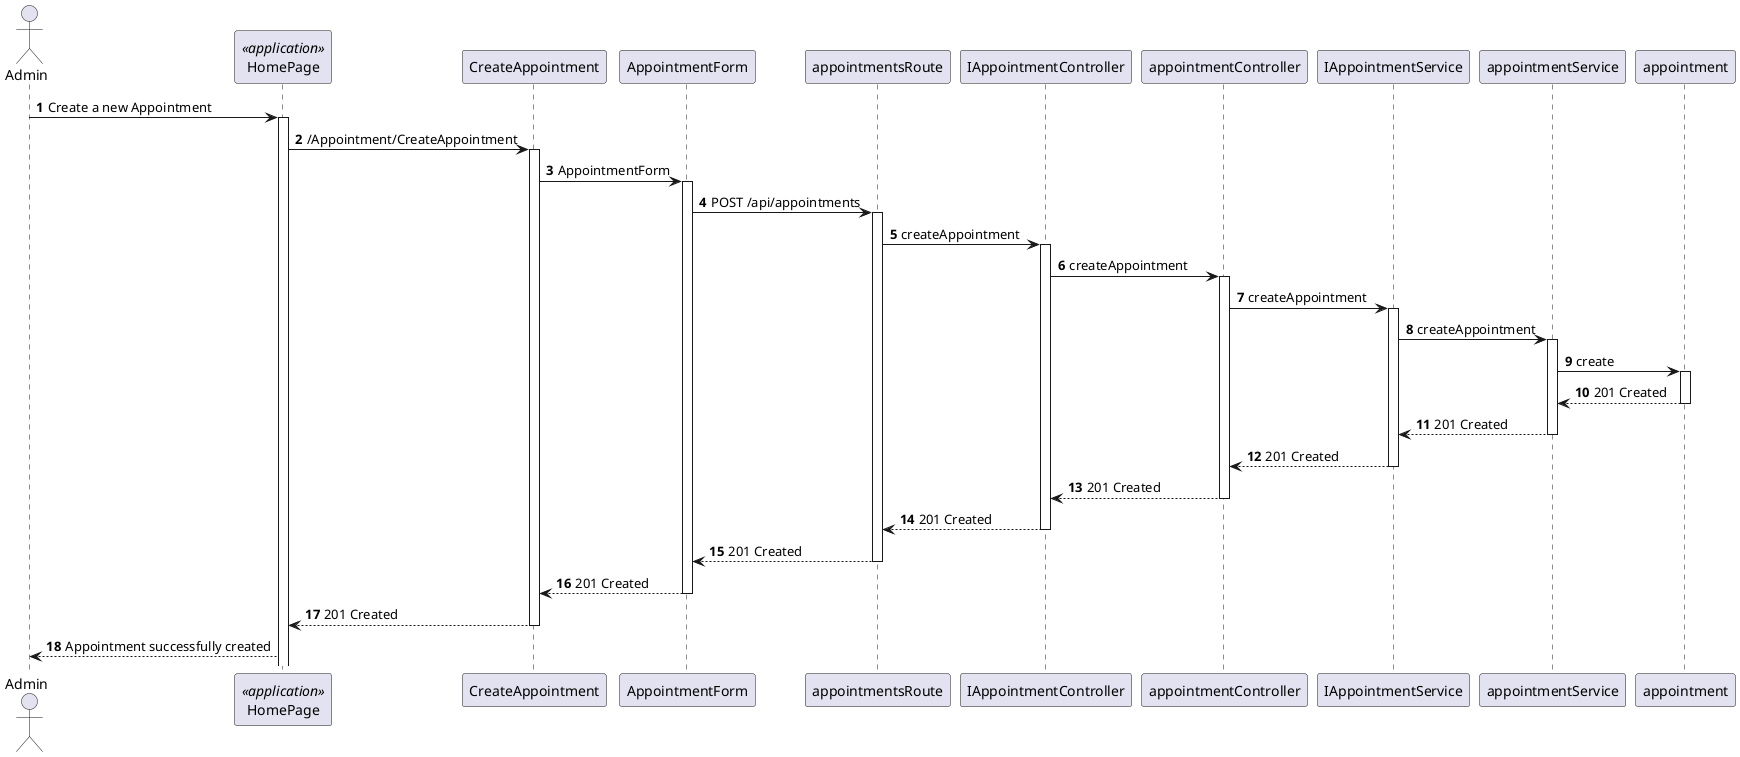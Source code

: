 @startuml
'https://plantuml.com/sequence-diagram

autonumber

actor Admin as ad
participant "HomePage" as home <<application>>
participant CreateAppointment as page
participant AppointmentForm as form
participant appointmentsRoute as route
participant IAppointmentController as con1
participant appointmentController as con2
participant IAppointmentService as ser1
participant appointmentService as ser2
participant appointment as domain


ad -> home: Create a new Appointment
activate home 
home -> page: /Appointment/CreateAppointment
activate page
page -> form: AppointmentForm
activate form
form -> route: POST /api/appointments
activate route
route -> con1: createAppointment
activate con1
con1 -> con2: createAppointment
activate con2
con2 -> ser1: createAppointment
activate ser1
ser1 -> ser2: createAppointment
activate ser2
ser2 -> domain: create
activate domain
domain --> ser2: 201 Created
deactivate domain
ser2 --> ser1: 201 Created
deactivate ser2
ser1 --> con2: 201 Created
deactivate ser1
con2 --> con1: 201 Created
deactivate con2
con1 --> route: 201 Created
deactivate con1
route --> form: 201 Created
deactivate route
form --> page: 201 Created
deactivate form
page --> home: 201 Created
deactivate page
home --> ad: Appointment successfully created





@enduml